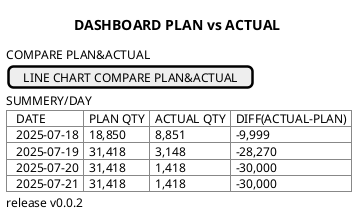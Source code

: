 @startsalt
{
    title DASHBOARD PLAN vs ACTUAL

COMPARE PLAN&ACTUAL
[LINE CHART COMPARE PLAN&ACTUAL]

SUMMERY/DAY
{T#
+ DATE |PLAN QTY| ACTUAL QTY | DIFF(ACTUAL-PLAN)
+ 2025-07-18| 18,850| 8,851 | -9,999
+ 2025-07-19| 31,418| 3,148 | -28,270
+ 2025-07-20| 31,418| 1,418 | -30,000
+ 2025-07-21| 31,418| 1,418 | -30,000
}



release v0.0.2
}
@endsalt

